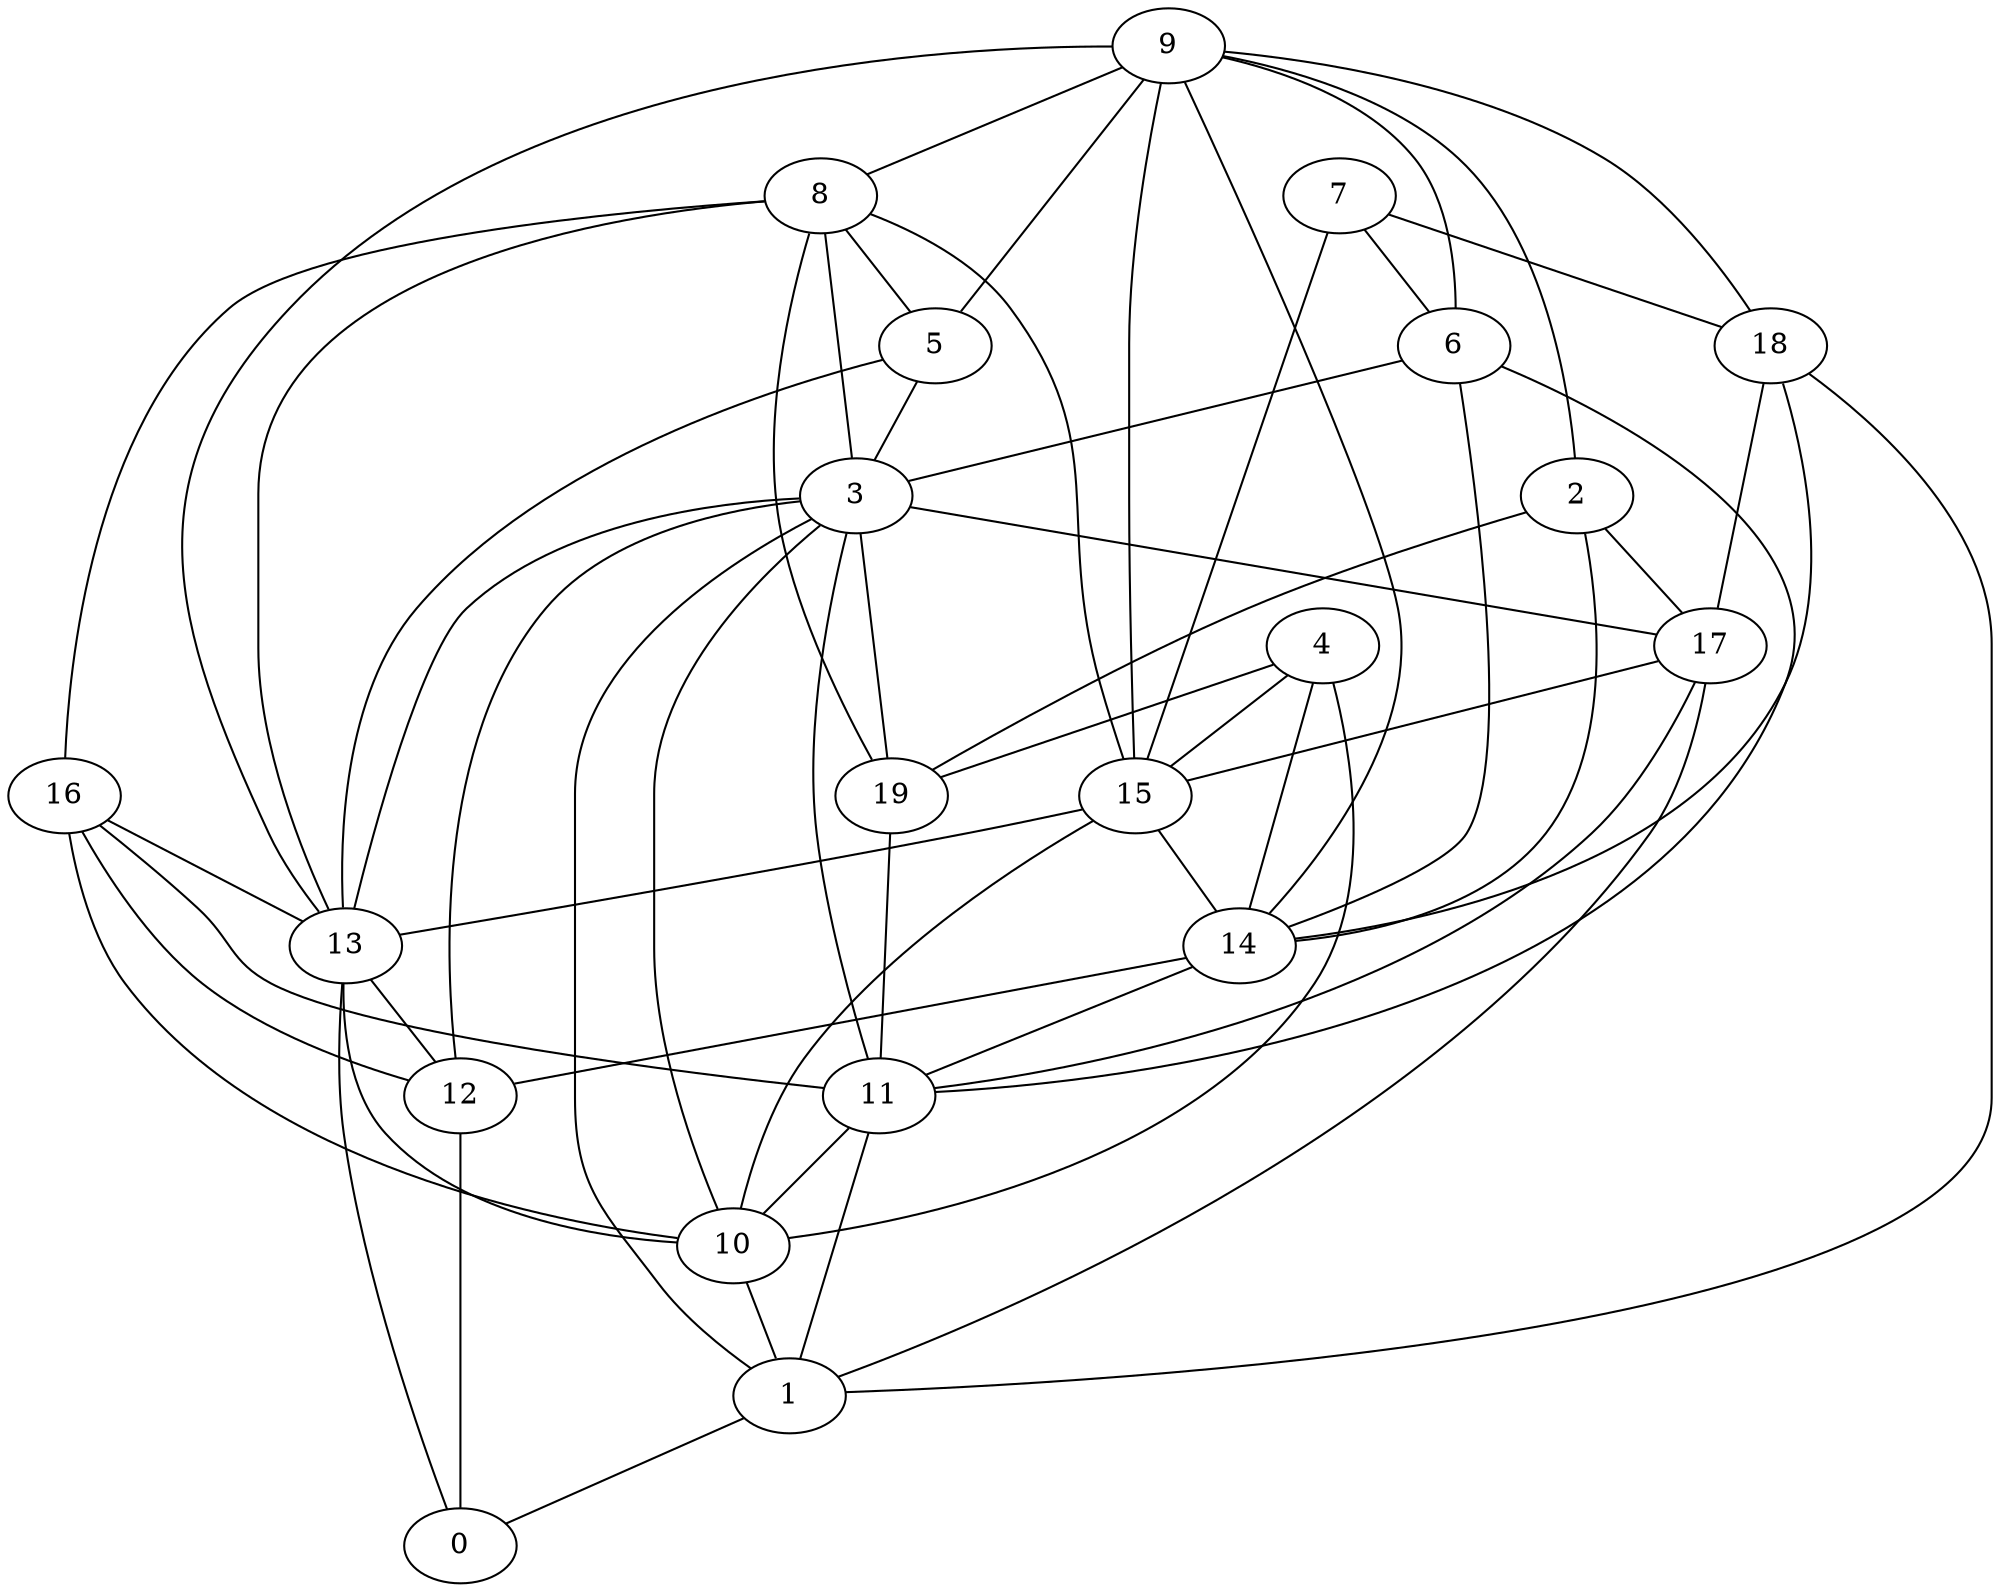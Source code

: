 digraph GG_graph {

subgraph G_graph {
edge [color = black]
"18" -> "1" [dir = none]
"2" -> "17" [dir = none]
"7" -> "6" [dir = none]
"17" -> "1" [dir = none]
"14" -> "12" [dir = none]
"4" -> "10" [dir = none]
"8" -> "19" [dir = none]
"8" -> "3" [dir = none]
"8" -> "15" [dir = none]
"12" -> "0" [dir = none]
"16" -> "12" [dir = none]
"3" -> "11" [dir = none]
"3" -> "1" [dir = none]
"5" -> "3" [dir = none]
"9" -> "15" [dir = none]
"6" -> "14" [dir = none]
"15" -> "13" [dir = none]
"15" -> "14" [dir = none]
"15" -> "10" [dir = none]
"14" -> "11" [dir = none]
"5" -> "13" [dir = none]
"4" -> "19" [dir = none]
"9" -> "18" [dir = none]
"17" -> "15" [dir = none]
"16" -> "11" [dir = none]
"17" -> "11" [dir = none]
"3" -> "10" [dir = none]
"9" -> "14" [dir = none]
"2" -> "14" [dir = none]
"3" -> "12" [dir = none]
"8" -> "16" [dir = none]
"8" -> "5" [dir = none]
"4" -> "14" [dir = none]
"16" -> "10" [dir = none]
"9" -> "2" [dir = none]
"9" -> "13" [dir = none]
"10" -> "1" [dir = none]
"19" -> "11" [dir = none]
"11" -> "10" [dir = none]
"6" -> "11" [dir = none]
"7" -> "18" [dir = none]
"3" -> "17" [dir = none]
"9" -> "6" [dir = none]
"8" -> "13" [dir = none]
"9" -> "5" [dir = none]
"13" -> "12" [dir = none]
"18" -> "14" [dir = none]
"18" -> "17" [dir = none]
"3" -> "19" [dir = none]
"6" -> "3" [dir = none]
"2" -> "19" [dir = none]
"4" -> "15" [dir = none]
"13" -> "0" [dir = none]
"1" -> "0" [dir = none]
"9" -> "8" [dir = none]
"3" -> "13" [dir = none]
"7" -> "15" [dir = none]
"16" -> "13" [dir = none]
"11" -> "1" [dir = none]
"13" -> "10" [dir = none]
}

}
